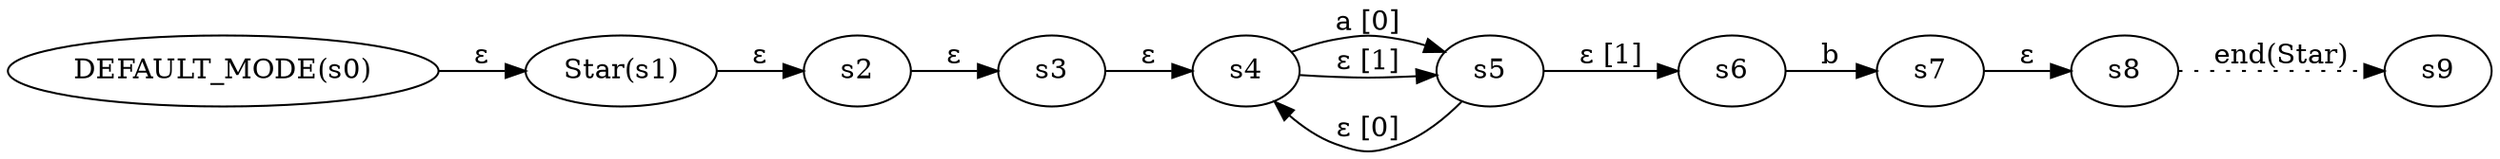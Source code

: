 digraph ATN {
  rankdir=LR;

  "DEFAULT_MODE(s0)" -> "Star(s1)" [label=ε]
  "Star(s1)" -> s2 [label=ε]
  s2 -> s3 [label=ε]
  s3 -> s4 [label=ε]
  s4 -> s5 [label="a [0]"]
  s5 -> s4 [label="ε [0]"]
  s5 -> s6 [label="ε [1]"]
  s6 -> s7 [label=b]
  s7 -> s8 [label=ε]
  s8 -> s9 [label="end(Star)", style=dotted]
  s4 -> s5 [label="ε [1]"]
}